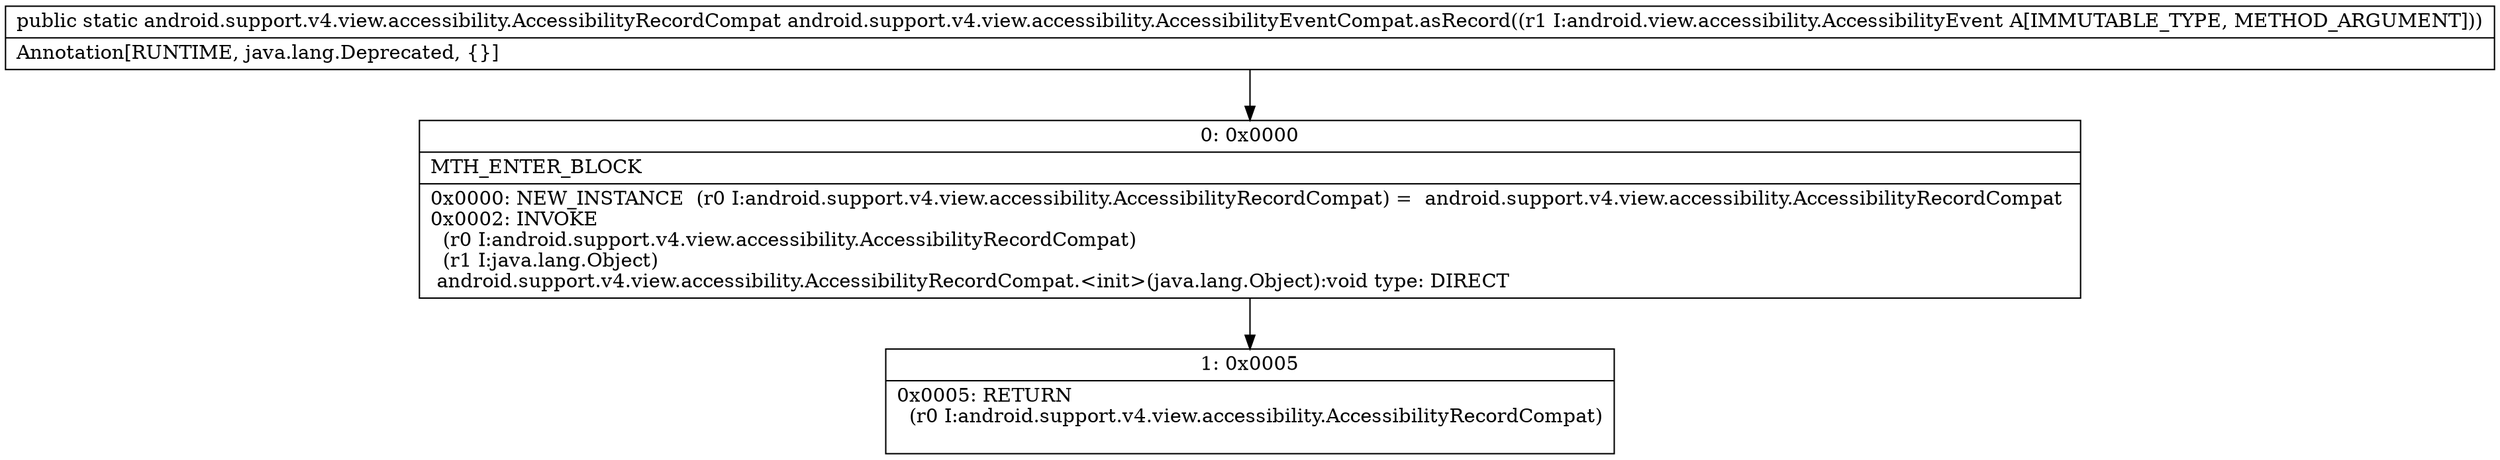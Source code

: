 digraph "CFG forandroid.support.v4.view.accessibility.AccessibilityEventCompat.asRecord(Landroid\/view\/accessibility\/AccessibilityEvent;)Landroid\/support\/v4\/view\/accessibility\/AccessibilityRecordCompat;" {
Node_0 [shape=record,label="{0\:\ 0x0000|MTH_ENTER_BLOCK\l|0x0000: NEW_INSTANCE  (r0 I:android.support.v4.view.accessibility.AccessibilityRecordCompat) =  android.support.v4.view.accessibility.AccessibilityRecordCompat \l0x0002: INVOKE  \l  (r0 I:android.support.v4.view.accessibility.AccessibilityRecordCompat)\l  (r1 I:java.lang.Object)\l android.support.v4.view.accessibility.AccessibilityRecordCompat.\<init\>(java.lang.Object):void type: DIRECT \l}"];
Node_1 [shape=record,label="{1\:\ 0x0005|0x0005: RETURN  \l  (r0 I:android.support.v4.view.accessibility.AccessibilityRecordCompat)\l \l}"];
MethodNode[shape=record,label="{public static android.support.v4.view.accessibility.AccessibilityRecordCompat android.support.v4.view.accessibility.AccessibilityEventCompat.asRecord((r1 I:android.view.accessibility.AccessibilityEvent A[IMMUTABLE_TYPE, METHOD_ARGUMENT]))  | Annotation[RUNTIME, java.lang.Deprecated, \{\}]\l}"];
MethodNode -> Node_0;
Node_0 -> Node_1;
}

